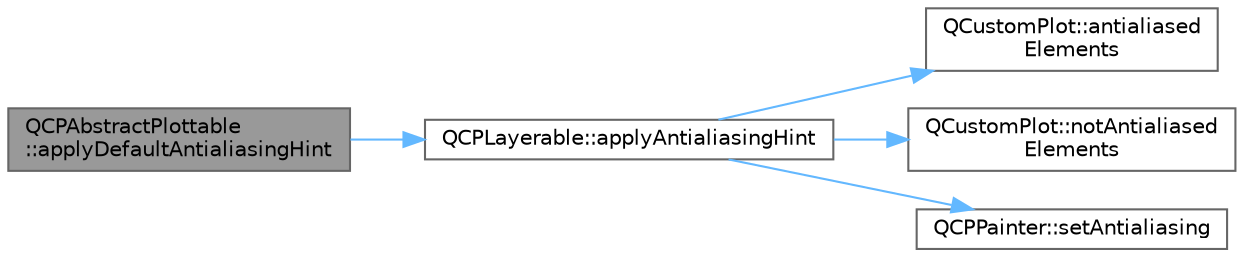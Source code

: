 digraph "QCPAbstractPlottable::applyDefaultAntialiasingHint"
{
 // LATEX_PDF_SIZE
  bgcolor="transparent";
  edge [fontname=Helvetica,fontsize=10,labelfontname=Helvetica,labelfontsize=10];
  node [fontname=Helvetica,fontsize=10,shape=box,height=0.2,width=0.4];
  rankdir="LR";
  Node1 [label="QCPAbstractPlottable\l::applyDefaultAntialiasingHint",height=0.2,width=0.4,color="gray40", fillcolor="grey60", style="filled", fontcolor="black",tooltip=" "];
  Node1 -> Node2 [color="steelblue1",style="solid"];
  Node2 [label="QCPLayerable::applyAntialiasingHint",height=0.2,width=0.4,color="grey40", fillcolor="white", style="filled",URL="$class_q_c_p_layerable.html#acb663e375d2d36dc5c55021ee5a2119b",tooltip=" "];
  Node2 -> Node3 [color="steelblue1",style="solid"];
  Node3 [label="QCustomPlot::antialiased\lElements",height=0.2,width=0.4,color="grey40", fillcolor="white", style="filled",URL="$class_q_custom_plot.html#a631762eb183aceecee73d30e108641ee",tooltip=" "];
  Node2 -> Node4 [color="steelblue1",style="solid"];
  Node4 [label="QCustomPlot::notAntialiased\lElements",height=0.2,width=0.4,color="grey40", fillcolor="white", style="filled",URL="$class_q_custom_plot.html#a75571bc5b2167e83def132fc993091b3",tooltip=" "];
  Node2 -> Node5 [color="steelblue1",style="solid"];
  Node5 [label="QCPPainter::setAntialiasing",height=0.2,width=0.4,color="grey40", fillcolor="white", style="filled",URL="$class_q_c_p_painter.html#aaba1deb9188244d9ea65b035112b4d05",tooltip=" "];
}
